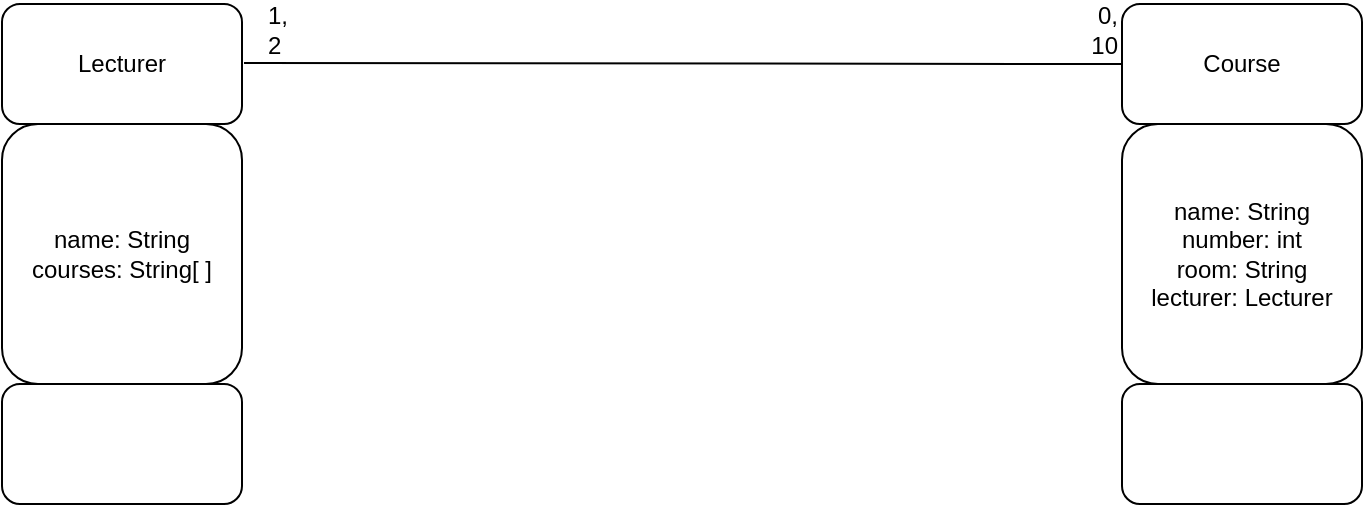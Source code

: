 <mxfile version="24.2.1" type="github">
  <diagram name="Page-1" id="7CPWeKHVVs186vG1mBIp">
    <mxGraphModel dx="820" dy="493" grid="1" gridSize="10" guides="1" tooltips="1" connect="1" arrows="1" fold="1" page="1" pageScale="1" pageWidth="827" pageHeight="1169" math="0" shadow="0">
      <root>
        <mxCell id="0" />
        <mxCell id="1" parent="0" />
        <mxCell id="CCKM3zR3k2gDqQLBQZRu-1" value="Lecturer" style="rounded=1;whiteSpace=wrap;html=1;" vertex="1" parent="1">
          <mxGeometry x="80" y="40" width="120" height="60" as="geometry" />
        </mxCell>
        <mxCell id="CCKM3zR3k2gDqQLBQZRu-2" value="Course" style="rounded=1;whiteSpace=wrap;html=1;" vertex="1" parent="1">
          <mxGeometry x="640" y="40" width="120" height="60" as="geometry" />
        </mxCell>
        <mxCell id="CCKM3zR3k2gDqQLBQZRu-3" value="name: String&lt;div&gt;courses: String[ ]&lt;/div&gt;" style="rounded=1;whiteSpace=wrap;html=1;" vertex="1" parent="1">
          <mxGeometry x="80" y="100" width="120" height="130" as="geometry" />
        </mxCell>
        <mxCell id="CCKM3zR3k2gDqQLBQZRu-4" value="" style="rounded=1;whiteSpace=wrap;html=1;" vertex="1" parent="1">
          <mxGeometry x="80" y="230" width="120" height="60" as="geometry" />
        </mxCell>
        <mxCell id="CCKM3zR3k2gDqQLBQZRu-5" value="name: String&lt;div&gt;number: int&lt;/div&gt;&lt;div&gt;room: String&lt;/div&gt;&lt;div&gt;lecturer: Lecturer&lt;/div&gt;" style="rounded=1;whiteSpace=wrap;html=1;" vertex="1" parent="1">
          <mxGeometry x="640" y="100" width="120" height="130" as="geometry" />
        </mxCell>
        <mxCell id="CCKM3zR3k2gDqQLBQZRu-6" value="" style="rounded=1;whiteSpace=wrap;html=1;" vertex="1" parent="1">
          <mxGeometry x="640" y="230" width="120" height="60" as="geometry" />
        </mxCell>
        <mxCell id="CCKM3zR3k2gDqQLBQZRu-8" value="" style="endArrow=none;html=1;rounded=0;entryX=0;entryY=0.5;entryDx=0;entryDy=0;" edge="1" parent="1" target="CCKM3zR3k2gDqQLBQZRu-2">
          <mxGeometry relative="1" as="geometry">
            <mxPoint x="201" y="69.5" as="sourcePoint" />
            <mxPoint x="360" y="69.5" as="targetPoint" />
          </mxGeometry>
        </mxCell>
        <mxCell id="CCKM3zR3k2gDqQLBQZRu-9" value="1, 2" style="resizable=0;html=1;whiteSpace=wrap;align=left;verticalAlign=bottom;" connectable="0" vertex="1" parent="CCKM3zR3k2gDqQLBQZRu-8">
          <mxGeometry x="-1" relative="1" as="geometry">
            <mxPoint x="10" as="offset" />
          </mxGeometry>
        </mxCell>
        <mxCell id="CCKM3zR3k2gDqQLBQZRu-10" value="0, 10" style="resizable=0;html=1;whiteSpace=wrap;align=right;verticalAlign=bottom;" connectable="0" vertex="1" parent="CCKM3zR3k2gDqQLBQZRu-8">
          <mxGeometry x="1" relative="1" as="geometry" />
        </mxCell>
      </root>
    </mxGraphModel>
  </diagram>
</mxfile>
